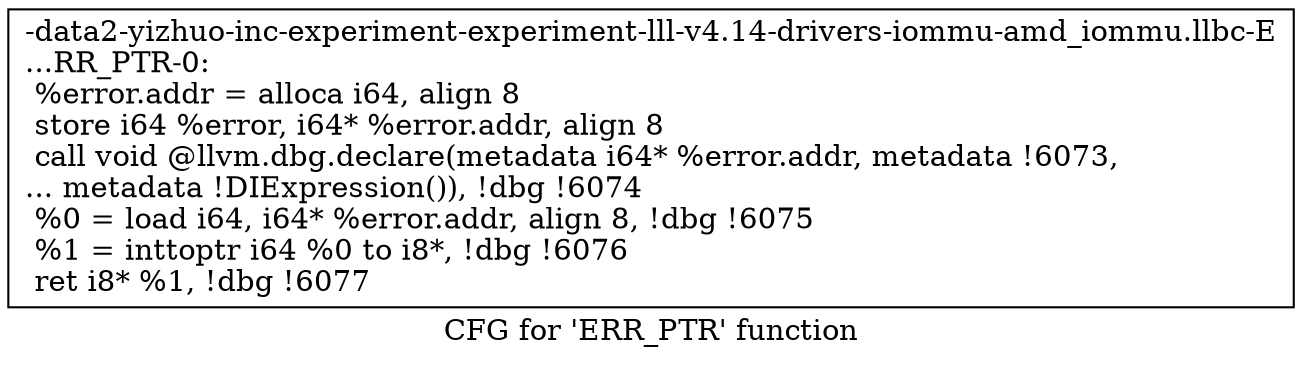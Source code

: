 digraph "CFG for 'ERR_PTR' function" {
	label="CFG for 'ERR_PTR' function";

	Node0x561b949760a0 [shape=record,label="{-data2-yizhuo-inc-experiment-experiment-lll-v4.14-drivers-iommu-amd_iommu.llbc-E\l...RR_PTR-0:\l  %error.addr = alloca i64, align 8\l  store i64 %error, i64* %error.addr, align 8\l  call void @llvm.dbg.declare(metadata i64* %error.addr, metadata !6073,\l... metadata !DIExpression()), !dbg !6074\l  %0 = load i64, i64* %error.addr, align 8, !dbg !6075\l  %1 = inttoptr i64 %0 to i8*, !dbg !6076\l  ret i8* %1, !dbg !6077\l}"];
}
